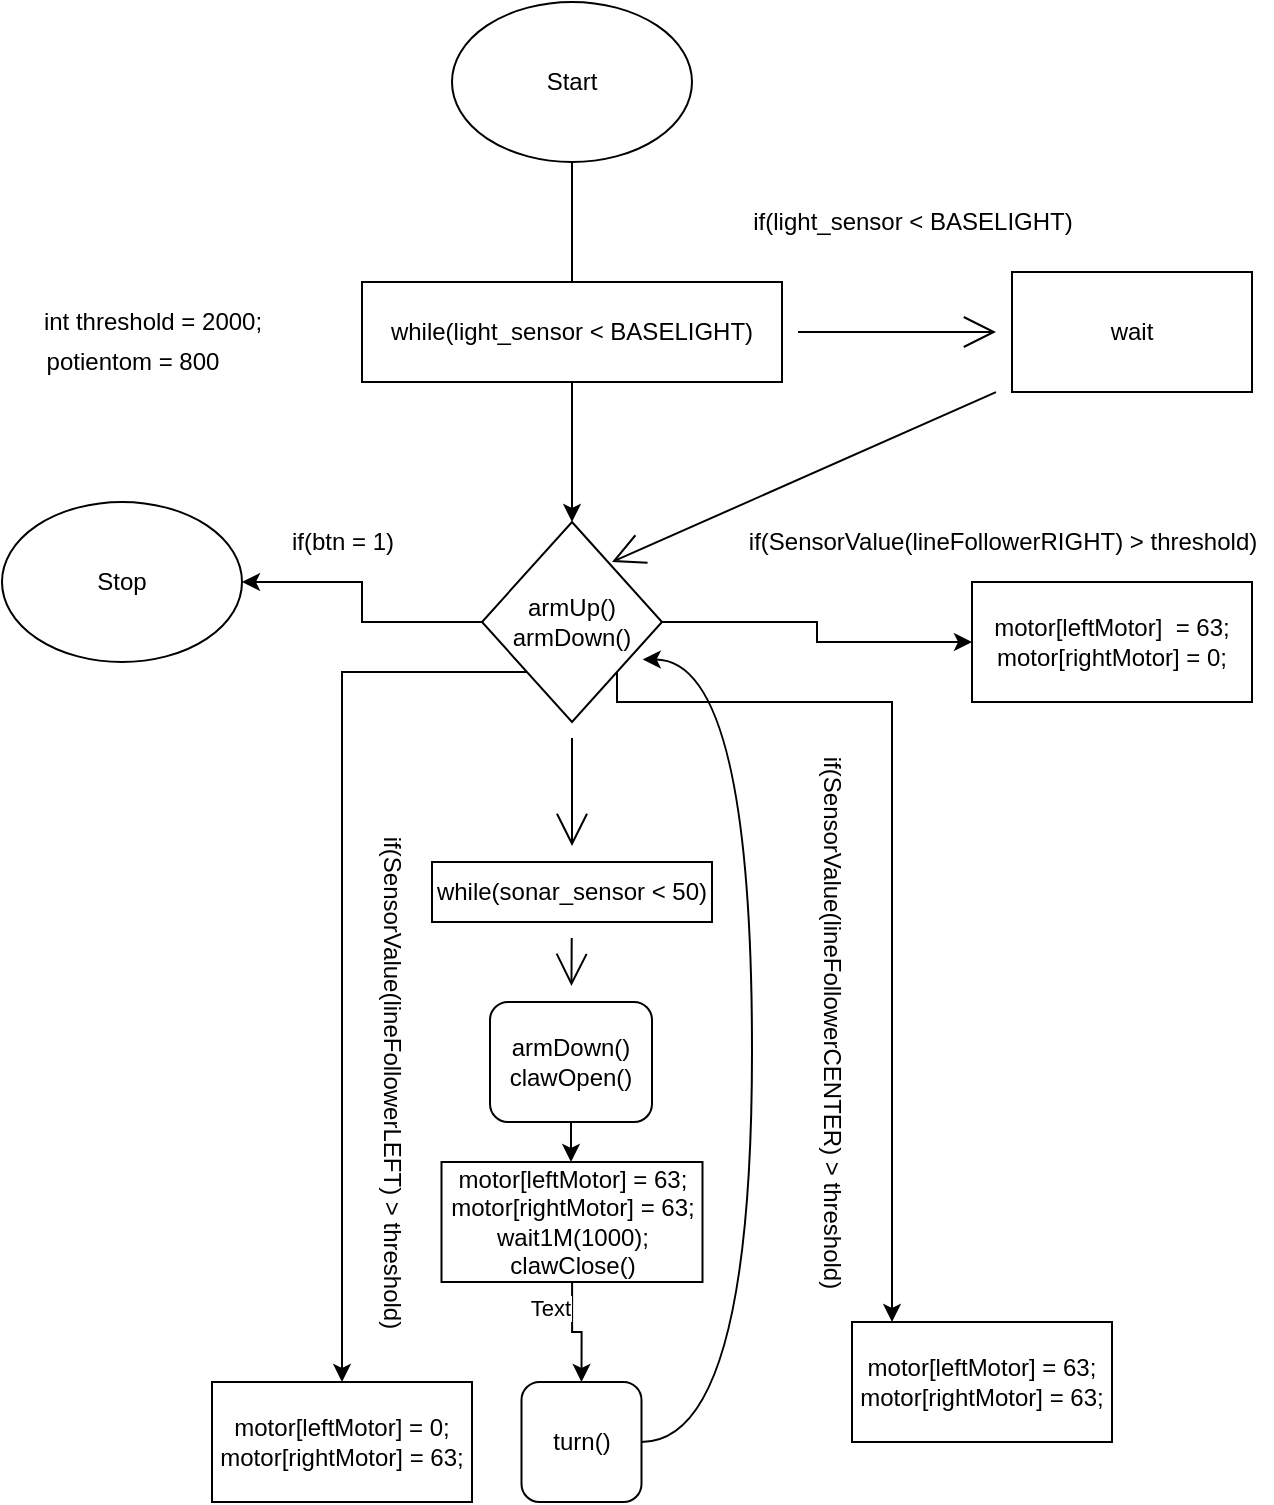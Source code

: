 <mxfile version="15.4.1" type="github">
  <diagram id="0QeddL1r5mFSKa4G-LGD" name="Page-1">
    <mxGraphModel dx="782" dy="436" grid="1" gridSize="10" guides="1" tooltips="1" connect="1" arrows="1" fold="1" page="1" pageScale="1" pageWidth="827" pageHeight="1169" math="0" shadow="0">
      <root>
        <mxCell id="0" />
        <mxCell id="1" parent="0" />
        <mxCell id="IMHdvO0FQ3p-l5Y8LVks-5" value="" style="edgeStyle=orthogonalEdgeStyle;rounded=0;orthogonalLoop=1;jettySize=auto;html=1;startArrow=none;" parent="1" source="IMHdvO0FQ3p-l5Y8LVks-21" target="IMHdvO0FQ3p-l5Y8LVks-11" edge="1">
          <mxGeometry relative="1" as="geometry" />
        </mxCell>
        <mxCell id="IMHdvO0FQ3p-l5Y8LVks-6" value="Start" style="ellipse;whiteSpace=wrap;html=1;" parent="1" vertex="1">
          <mxGeometry x="420" y="10" width="120" height="80" as="geometry" />
        </mxCell>
        <mxCell id="IMHdvO0FQ3p-l5Y8LVks-7" value="" style="edgeStyle=orthogonalEdgeStyle;rounded=0;orthogonalLoop=1;jettySize=auto;html=1;startArrow=none;exitX=0;exitY=0.5;exitDx=0;exitDy=0;entryX=1;entryY=0.5;entryDx=0;entryDy=0;" parent="1" source="IMHdvO0FQ3p-l5Y8LVks-11" target="IMHdvO0FQ3p-l5Y8LVks-12" edge="1">
          <mxGeometry relative="1" as="geometry">
            <mxPoint x="160" y="340" as="targetPoint" />
            <mxPoint x="265" y="340" as="sourcePoint" />
          </mxGeometry>
        </mxCell>
        <mxCell id="IMHdvO0FQ3p-l5Y8LVks-8" value="" style="edgeStyle=orthogonalEdgeStyle;rounded=0;orthogonalLoop=1;jettySize=auto;html=1;exitX=0;exitY=1;exitDx=0;exitDy=0;" parent="1" source="IMHdvO0FQ3p-l5Y8LVks-11" target="IMHdvO0FQ3p-l5Y8LVks-14" edge="1">
          <mxGeometry relative="1" as="geometry" />
        </mxCell>
        <mxCell id="IMHdvO0FQ3p-l5Y8LVks-9" style="edgeStyle=orthogonalEdgeStyle;rounded=0;orthogonalLoop=1;jettySize=auto;html=1;entryX=0;entryY=0.5;entryDx=0;entryDy=0;" parent="1" source="IMHdvO0FQ3p-l5Y8LVks-11" target="IMHdvO0FQ3p-l5Y8LVks-15" edge="1">
          <mxGeometry relative="1" as="geometry" />
        </mxCell>
        <mxCell id="IMHdvO0FQ3p-l5Y8LVks-10" style="edgeStyle=orthogonalEdgeStyle;rounded=0;orthogonalLoop=1;jettySize=auto;html=1;exitX=1;exitY=1;exitDx=0;exitDy=0;" parent="1" source="IMHdvO0FQ3p-l5Y8LVks-11" edge="1">
          <mxGeometry relative="1" as="geometry">
            <mxPoint x="640" y="670" as="targetPoint" />
            <Array as="points">
              <mxPoint x="640" y="360" />
            </Array>
          </mxGeometry>
        </mxCell>
        <mxCell id="IMHdvO0FQ3p-l5Y8LVks-25" value="" style="edgeStyle=none;curved=1;rounded=0;orthogonalLoop=1;jettySize=auto;html=1;endArrow=open;startSize=14;endSize=14;sourcePerimeterSpacing=8;targetPerimeterSpacing=8;" parent="1" source="IMHdvO0FQ3p-l5Y8LVks-11" target="IMHdvO0FQ3p-l5Y8LVks-22" edge="1">
          <mxGeometry relative="1" as="geometry" />
        </mxCell>
        <mxCell id="IMHdvO0FQ3p-l5Y8LVks-11" value="armUp()&lt;br&gt;armDown()" style="rhombus;whiteSpace=wrap;html=1;" parent="1" vertex="1">
          <mxGeometry x="435" y="270" width="90" height="100" as="geometry" />
        </mxCell>
        <mxCell id="IMHdvO0FQ3p-l5Y8LVks-12" value="Stop" style="ellipse;whiteSpace=wrap;html=1;" parent="1" vertex="1">
          <mxGeometry x="195" y="260" width="120" height="80" as="geometry" />
        </mxCell>
        <mxCell id="IMHdvO0FQ3p-l5Y8LVks-13" value="if(btn = 1)" style="text;html=1;align=center;verticalAlign=middle;resizable=0;points=[];autosize=1;strokeColor=none;fillColor=none;" parent="1" vertex="1">
          <mxGeometry x="330" y="270" width="70" height="20" as="geometry" />
        </mxCell>
        <mxCell id="IMHdvO0FQ3p-l5Y8LVks-14" value="motor[leftMotor] = 0;&#xa;   motor[rightMotor] = 63;" style="whiteSpace=wrap;html=1;" parent="1" vertex="1">
          <mxGeometry x="300" y="700" width="130" height="60" as="geometry" />
        </mxCell>
        <mxCell id="IMHdvO0FQ3p-l5Y8LVks-15" value="&lt;div&gt;motor[leftMotor]&amp;nbsp; = 63;&lt;/div&gt;&lt;div&gt;&lt;span&gt;   &lt;/span&gt;motor[rightMotor] = 0;&lt;/div&gt;" style="whiteSpace=wrap;html=1;" parent="1" vertex="1">
          <mxGeometry x="680" y="300" width="140" height="60" as="geometry" />
        </mxCell>
        <mxCell id="IMHdvO0FQ3p-l5Y8LVks-16" value="motor[leftMotor] = 63;&#xa;   motor[rightMotor] = 63;" style="whiteSpace=wrap;html=1;" parent="1" vertex="1">
          <mxGeometry x="620" y="670" width="130" height="60" as="geometry" />
        </mxCell>
        <mxCell id="IMHdvO0FQ3p-l5Y8LVks-17" value="if(SensorValue(lineFollowerLEFT) &amp;gt; threshold)" style="text;html=1;align=center;verticalAlign=middle;resizable=0;points=[];autosize=1;strokeColor=none;fillColor=none;rotation=90;" parent="1" vertex="1">
          <mxGeometry x="260" y="540" width="260" height="20" as="geometry" />
        </mxCell>
        <mxCell id="IMHdvO0FQ3p-l5Y8LVks-18" value="int threshold = 2000;" style="text;html=1;align=center;verticalAlign=middle;resizable=0;points=[];autosize=1;strokeColor=none;fillColor=none;" parent="1" vertex="1">
          <mxGeometry x="210" y="160" width="120" height="20" as="geometry" />
        </mxCell>
        <mxCell id="IMHdvO0FQ3p-l5Y8LVks-19" value="if(SensorValue(lineFollowerCENTER) &amp;gt; threshold)" style="text;html=1;align=center;verticalAlign=middle;resizable=0;points=[];autosize=1;strokeColor=none;fillColor=none;rotation=90;" parent="1" vertex="1">
          <mxGeometry x="470" y="510" width="280" height="20" as="geometry" />
        </mxCell>
        <mxCell id="IMHdvO0FQ3p-l5Y8LVks-20" value="if(SensorValue(lineFollowerRIGHT) &amp;gt; threshold)" style="text;html=1;align=center;verticalAlign=middle;resizable=0;points=[];autosize=1;strokeColor=none;fillColor=none;" parent="1" vertex="1">
          <mxGeometry x="560" y="270" width="270" height="20" as="geometry" />
        </mxCell>
        <mxCell id="IMHdvO0FQ3p-l5Y8LVks-26" value="" style="edgeStyle=none;curved=1;rounded=0;orthogonalLoop=1;jettySize=auto;html=1;endArrow=open;startSize=14;endSize=14;sourcePerimeterSpacing=8;targetPerimeterSpacing=8;" parent="1" source="IMHdvO0FQ3p-l5Y8LVks-22" target="IMHdvO0FQ3p-l5Y8LVks-23" edge="1">
          <mxGeometry relative="1" as="geometry" />
        </mxCell>
        <mxCell id="IMHdvO0FQ3p-l5Y8LVks-22" value="while(sonar_sensor &amp;lt; 50)" style="whiteSpace=wrap;html=1;" parent="1" vertex="1">
          <mxGeometry x="410" y="440" width="140" height="30" as="geometry" />
        </mxCell>
        <mxCell id="xdFS_AT7n9aighLaH5Sp-5" style="edgeStyle=orthogonalEdgeStyle;rounded=0;orthogonalLoop=1;jettySize=auto;html=1;" edge="1" parent="1" source="IMHdvO0FQ3p-l5Y8LVks-23" target="xdFS_AT7n9aighLaH5Sp-4">
          <mxGeometry relative="1" as="geometry" />
        </mxCell>
        <mxCell id="IMHdvO0FQ3p-l5Y8LVks-23" value="armDown()&lt;br&gt;clawOpen()" style="rounded=1;whiteSpace=wrap;html=1;" parent="1" vertex="1">
          <mxGeometry x="439" y="510" width="81" height="60" as="geometry" />
        </mxCell>
        <mxCell id="IMHdvO0FQ3p-l5Y8LVks-29" value="" style="edgeStyle=none;curved=1;rounded=0;orthogonalLoop=1;jettySize=auto;html=1;endArrow=open;startSize=14;endSize=14;sourcePerimeterSpacing=8;targetPerimeterSpacing=8;" parent="1" source="IMHdvO0FQ3p-l5Y8LVks-21" target="IMHdvO0FQ3p-l5Y8LVks-28" edge="1">
          <mxGeometry relative="1" as="geometry" />
        </mxCell>
        <mxCell id="IMHdvO0FQ3p-l5Y8LVks-21" value="while(light_sensor &amp;lt; BASELIGHT)" style="whiteSpace=wrap;html=1;" parent="1" vertex="1">
          <mxGeometry x="375" y="150" width="210" height="50" as="geometry" />
        </mxCell>
        <mxCell id="IMHdvO0FQ3p-l5Y8LVks-24" value="" style="edgeStyle=orthogonalEdgeStyle;rounded=0;orthogonalLoop=1;jettySize=auto;html=1;endArrow=none;" parent="1" source="IMHdvO0FQ3p-l5Y8LVks-6" target="IMHdvO0FQ3p-l5Y8LVks-21" edge="1">
          <mxGeometry relative="1" as="geometry">
            <mxPoint x="480" y="90" as="sourcePoint" />
            <mxPoint x="480" y="300" as="targetPoint" />
          </mxGeometry>
        </mxCell>
        <mxCell id="IMHdvO0FQ3p-l5Y8LVks-31" value="" style="edgeStyle=none;curved=1;rounded=0;orthogonalLoop=1;jettySize=auto;html=1;endArrow=open;startSize=14;endSize=14;sourcePerimeterSpacing=8;targetPerimeterSpacing=8;" parent="1" source="IMHdvO0FQ3p-l5Y8LVks-28" edge="1">
          <mxGeometry relative="1" as="geometry">
            <mxPoint x="500" y="290" as="targetPoint" />
          </mxGeometry>
        </mxCell>
        <mxCell id="IMHdvO0FQ3p-l5Y8LVks-28" value="wait" style="whiteSpace=wrap;html=1;" parent="1" vertex="1">
          <mxGeometry x="700" y="145" width="120" height="60" as="geometry" />
        </mxCell>
        <mxCell id="IMHdvO0FQ3p-l5Y8LVks-30" value="&lt;span&gt;if(light_sensor &amp;lt; BASELIGHT)&lt;/span&gt;" style="text;html=1;align=center;verticalAlign=middle;resizable=0;points=[];autosize=1;strokeColor=none;fillColor=none;" parent="1" vertex="1">
          <mxGeometry x="560" y="110" width="180" height="20" as="geometry" />
        </mxCell>
        <mxCell id="IMHdvO0FQ3p-l5Y8LVks-32" value="potientom = 800" style="text;html=1;align=center;verticalAlign=middle;resizable=0;points=[];autosize=1;strokeColor=none;fillColor=none;" parent="1" vertex="1">
          <mxGeometry x="210" y="180" width="100" height="20" as="geometry" />
        </mxCell>
        <mxCell id="xdFS_AT7n9aighLaH5Sp-1" value="turn()" style="whiteSpace=wrap;html=1;rounded=1;" vertex="1" parent="1">
          <mxGeometry x="454.75" y="700" width="60" height="60" as="geometry" />
        </mxCell>
        <mxCell id="xdFS_AT7n9aighLaH5Sp-6" value="" style="edgeStyle=orthogonalEdgeStyle;rounded=0;orthogonalLoop=1;jettySize=auto;html=1;entryX=0.5;entryY=0;entryDx=0;entryDy=0;" edge="1" parent="1" source="xdFS_AT7n9aighLaH5Sp-4" target="xdFS_AT7n9aighLaH5Sp-1">
          <mxGeometry relative="1" as="geometry" />
        </mxCell>
        <mxCell id="xdFS_AT7n9aighLaH5Sp-7" value="Text" style="edgeLabel;html=1;align=center;verticalAlign=middle;resizable=0;points=[];" vertex="1" connectable="0" parent="xdFS_AT7n9aighLaH5Sp-6">
          <mxGeometry x="-0.706" y="-9" relative="1" as="geometry">
            <mxPoint x="-2" y="5" as="offset" />
          </mxGeometry>
        </mxCell>
        <mxCell id="xdFS_AT7n9aighLaH5Sp-4" value="motor[leftMotor] = 63;&lt;br&gt;motor[rightMotor] = 63;&lt;br&gt;wait1M(1000);&lt;br&gt;clawClose()" style="whiteSpace=wrap;html=1;" vertex="1" parent="1">
          <mxGeometry x="414.75" y="590" width="130.5" height="60" as="geometry" />
        </mxCell>
        <mxCell id="xdFS_AT7n9aighLaH5Sp-12" value="" style="curved=1;endArrow=classic;html=1;rounded=0;edgeStyle=orthogonalEdgeStyle;exitX=1;exitY=0.5;exitDx=0;exitDy=0;entryX=0.893;entryY=0.687;entryDx=0;entryDy=0;entryPerimeter=0;" edge="1" parent="1" source="xdFS_AT7n9aighLaH5Sp-1" target="IMHdvO0FQ3p-l5Y8LVks-11">
          <mxGeometry width="50" height="50" relative="1" as="geometry">
            <mxPoint x="550" y="620" as="sourcePoint" />
            <mxPoint x="570" y="410" as="targetPoint" />
            <Array as="points">
              <mxPoint x="570" y="730" />
              <mxPoint x="570" y="339" />
            </Array>
          </mxGeometry>
        </mxCell>
      </root>
    </mxGraphModel>
  </diagram>
</mxfile>
